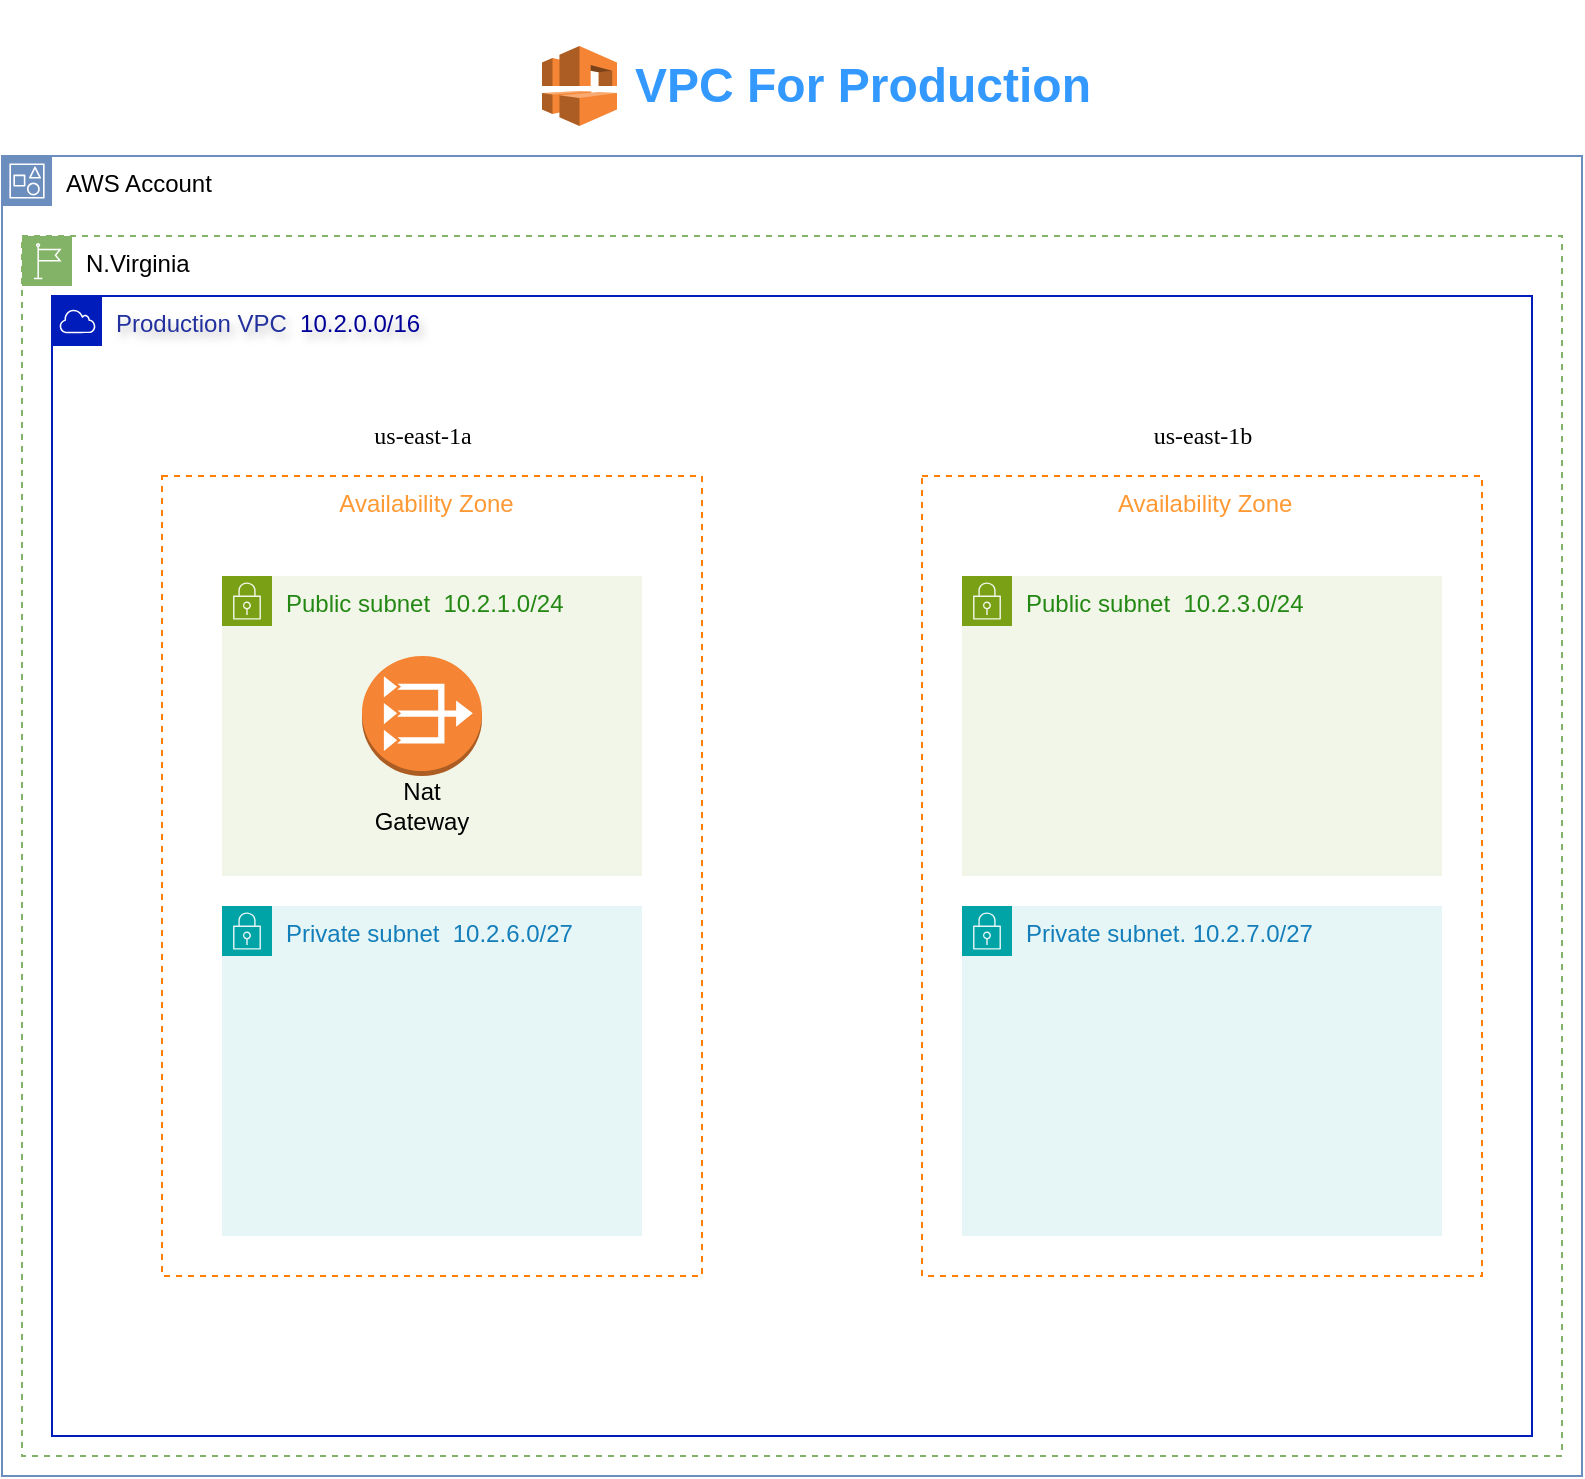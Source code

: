 <mxfile version="24.7.8">
  <diagram name="Page-1" id="XfETZsAyHI8hhnQoqCmQ">
    <mxGraphModel dx="953" dy="549" grid="1" gridSize="10" guides="1" tooltips="1" connect="1" arrows="1" fold="1" page="1" pageScale="1" pageWidth="850" pageHeight="1100" math="0" shadow="0">
      <root>
        <mxCell id="0" />
        <mxCell id="1" parent="0" />
        <mxCell id="pp6A6OlZplwwdP1IE9yG-1" value="AWS Account" style="points=[[0,0],[0.25,0],[0.5,0],[0.75,0],[1,0],[1,0.25],[1,0.5],[1,0.75],[1,1],[0.75,1],[0.5,1],[0.25,1],[0,1],[0,0.75],[0,0.5],[0,0.25]];outlineConnect=0;html=1;whiteSpace=wrap;fontSize=12;fontStyle=0;container=1;pointerEvents=0;collapsible=0;recursiveResize=0;shape=mxgraph.aws4.group;grIcon=mxgraph.aws4.group_account;verticalAlign=top;align=left;spacingLeft=30;dashed=0;fillStyle=auto;shadow=0;strokeColor=#6c8ebf;fillColor=none;" parent="1" vertex="1">
          <mxGeometry x="30" y="120" width="790" height="660" as="geometry" />
        </mxCell>
        <mxCell id="pp6A6OlZplwwdP1IE9yG-7" value="N.Virginia" style="points=[[0,0],[0.25,0],[0.5,0],[0.75,0],[1,0],[1,0.25],[1,0.5],[1,0.75],[1,1],[0.75,1],[0.5,1],[0.25,1],[0,1],[0,0.75],[0,0.5],[0,0.25]];outlineConnect=0;html=1;whiteSpace=wrap;fontSize=12;fontStyle=0;container=1;pointerEvents=0;collapsible=0;recursiveResize=0;shape=mxgraph.aws4.group;grIcon=mxgraph.aws4.group_region;strokeColor=#82b366;fillColor=default;verticalAlign=top;align=left;spacingLeft=30;dashed=1;fillStyle=solid;fontFamily=Helvetica;" parent="pp6A6OlZplwwdP1IE9yG-1" vertex="1">
          <mxGeometry x="10" y="40" width="770" height="610" as="geometry" />
        </mxCell>
        <mxCell id="pp6A6OlZplwwdP1IE9yG-8" value="Production VPC&amp;nbsp; &lt;font color=&quot;#000099&quot;&gt;10.2.0.0/16&lt;/font&gt;" style="sketch=0;outlineConnect=0;html=1;whiteSpace=wrap;fontSize=12;fontStyle=0;shape=mxgraph.aws4.group;grIcon=mxgraph.aws4.group_aws_cloud;strokeColor=#001DBC;fillColor=none;verticalAlign=top;align=left;spacingLeft=30;fontColor=#22319e;dashed=0;fillStyle=solid;pointerEvents=0;fontFamily=Helvetica;textShadow=1;" parent="pp6A6OlZplwwdP1IE9yG-7" vertex="1">
          <mxGeometry x="15" y="30" width="740" height="570" as="geometry" />
        </mxCell>
        <mxCell id="pp6A6OlZplwwdP1IE9yG-9" value="&amp;nbsp; &amp;nbsp; &amp;nbsp; &amp;nbsp; &amp;nbsp; &amp;nbsp; &amp;nbsp; &amp;nbsp; &amp;nbsp;Availability Zone" style="verticalAlign=top;fontStyle=0;whiteSpace=wrap;html=1;fillStyle=solid;pointerEvents=0;align=left;spacingLeft=30;fontFamily=Helvetica;fontSize=12;fillColor=none;strokeColor=#FF8000;labelBorderColor=none;textShadow=0;dashed=1;fontColor=#FF9933;" parent="pp6A6OlZplwwdP1IE9yG-7" vertex="1">
          <mxGeometry x="70" y="120" width="270" height="400" as="geometry" />
        </mxCell>
        <mxCell id="pp6A6OlZplwwdP1IE9yG-13" value="&amp;nbsp; &amp;nbsp; &amp;nbsp; &amp;nbsp; &amp;nbsp; &amp;nbsp; &amp;nbsp; &amp;nbsp; &amp;nbsp; &amp;nbsp; Availability Zone" style="fillColor=none;strokeColor=#FF8000;dashed=1;verticalAlign=top;fontStyle=0;whiteSpace=wrap;html=1;fillStyle=solid;pointerEvents=0;align=left;spacingLeft=30;fontFamily=Helvetica;fontSize=12;fontColor=#FF9933;" parent="pp6A6OlZplwwdP1IE9yG-7" vertex="1">
          <mxGeometry x="450" y="120" width="280" height="400" as="geometry" />
        </mxCell>
        <mxCell id="pp6A6OlZplwwdP1IE9yG-14" value="Public subnet&amp;nbsp; 10.2.1.0/24" style="points=[[0,0],[0.25,0],[0.5,0],[0.75,0],[1,0],[1,0.25],[1,0.5],[1,0.75],[1,1],[0.75,1],[0.5,1],[0.25,1],[0,1],[0,0.75],[0,0.5],[0,0.25]];outlineConnect=0;gradientColor=none;html=1;whiteSpace=wrap;fontSize=12;fontStyle=0;container=1;pointerEvents=0;collapsible=0;recursiveResize=0;shape=mxgraph.aws4.group;grIcon=mxgraph.aws4.group_security_group;grStroke=0;strokeColor=#7AA116;fillColor=#F2F6E8;verticalAlign=top;align=left;spacingLeft=30;fontColor=#248814;dashed=0;fillStyle=solid;fontFamily=Helvetica;" parent="pp6A6OlZplwwdP1IE9yG-7" vertex="1">
          <mxGeometry x="100" y="170" width="210" height="150" as="geometry" />
        </mxCell>
        <mxCell id="pp6A6OlZplwwdP1IE9yG-15" value="Public subnet&amp;nbsp; 10.2.3.0/24" style="points=[[0,0],[0.25,0],[0.5,0],[0.75,0],[1,0],[1,0.25],[1,0.5],[1,0.75],[1,1],[0.75,1],[0.5,1],[0.25,1],[0,1],[0,0.75],[0,0.5],[0,0.25]];outlineConnect=0;gradientColor=none;html=1;whiteSpace=wrap;fontSize=12;fontStyle=0;container=1;pointerEvents=0;collapsible=0;recursiveResize=0;shape=mxgraph.aws4.group;grIcon=mxgraph.aws4.group_security_group;grStroke=0;strokeColor=#7AA116;fillColor=#F2F6E8;verticalAlign=top;align=left;spacingLeft=30;fontColor=#248814;dashed=0;fillStyle=solid;fontFamily=Helvetica;" parent="pp6A6OlZplwwdP1IE9yG-7" vertex="1">
          <mxGeometry x="470" y="170" width="240" height="150" as="geometry" />
        </mxCell>
        <mxCell id="pp6A6OlZplwwdP1IE9yG-16" value="Private subnet&amp;nbsp; 10.2.6.0/27" style="points=[[0,0],[0.25,0],[0.5,0],[0.75,0],[1,0],[1,0.25],[1,0.5],[1,0.75],[1,1],[0.75,1],[0.5,1],[0.25,1],[0,1],[0,0.75],[0,0.5],[0,0.25]];outlineConnect=0;gradientColor=none;html=1;whiteSpace=wrap;fontSize=12;fontStyle=0;container=1;pointerEvents=0;collapsible=0;recursiveResize=0;shape=mxgraph.aws4.group;grIcon=mxgraph.aws4.group_security_group;grStroke=0;strokeColor=#00A4A6;fillColor=#E6F6F7;verticalAlign=top;align=left;spacingLeft=30;fontColor=#147EBA;dashed=0;fillStyle=solid;fontFamily=Helvetica;" parent="pp6A6OlZplwwdP1IE9yG-7" vertex="1">
          <mxGeometry x="100" y="335" width="210" height="165" as="geometry" />
        </mxCell>
        <mxCell id="pp6A6OlZplwwdP1IE9yG-17" value="Private subnet. 10.2.7.0/27" style="points=[[0,0],[0.25,0],[0.5,0],[0.75,0],[1,0],[1,0.25],[1,0.5],[1,0.75],[1,1],[0.75,1],[0.5,1],[0.25,1],[0,1],[0,0.75],[0,0.5],[0,0.25]];outlineConnect=0;gradientColor=none;html=1;whiteSpace=wrap;fontSize=12;fontStyle=0;container=1;pointerEvents=0;collapsible=0;recursiveResize=0;shape=mxgraph.aws4.group;grIcon=mxgraph.aws4.group_security_group;grStroke=0;strokeColor=#00A4A6;fillColor=#E6F6F7;verticalAlign=top;align=left;spacingLeft=30;fontColor=#147EBA;dashed=0;fillStyle=solid;fontFamily=Helvetica;" parent="pp6A6OlZplwwdP1IE9yG-7" vertex="1">
          <mxGeometry x="470" y="335" width="240" height="165" as="geometry" />
        </mxCell>
        <mxCell id="pp6A6OlZplwwdP1IE9yG-19" value="&lt;font face=&quot;Verdana&quot; color=&quot;#000000&quot;&gt;us-east-1a&lt;/font&gt;" style="text;strokeColor=none;fillColor=none;html=1;fontSize=12;fontStyle=0;verticalAlign=middle;align=center;fontFamily=Helvetica;fontColor=#ffffff;" parent="pp6A6OlZplwwdP1IE9yG-7" vertex="1">
          <mxGeometry x="150" y="80" width="100" height="40" as="geometry" />
        </mxCell>
        <mxCell id="pp6A6OlZplwwdP1IE9yG-20" value="&lt;font face=&quot;Verdana&quot; color=&quot;#000000&quot;&gt;us-east-1b&lt;/font&gt;" style="text;strokeColor=none;fillColor=none;html=1;fontSize=12;fontStyle=0;verticalAlign=middle;align=center;fontFamily=Helvetica;fontColor=#ffffff;" parent="pp6A6OlZplwwdP1IE9yG-7" vertex="1">
          <mxGeometry x="540" y="80" width="100" height="40" as="geometry" />
        </mxCell>
        <mxCell id="pp6A6OlZplwwdP1IE9yG-21" value="" style="outlineConnect=0;dashed=0;verticalLabelPosition=bottom;verticalAlign=top;align=center;html=1;shape=mxgraph.aws3.vpc_nat_gateway;fillColor=#F58534;gradientColor=none;fillStyle=solid;pointerEvents=0;strokeColor=#001DBC;spacingLeft=30;fontFamily=Helvetica;fontSize=12;fontColor=#ffffff;fontStyle=0;" parent="pp6A6OlZplwwdP1IE9yG-7" vertex="1">
          <mxGeometry x="170" y="210" width="60" height="60" as="geometry" />
        </mxCell>
        <mxCell id="pp6A6OlZplwwdP1IE9yG-24" value="Nat Gateway" style="text;html=1;align=center;verticalAlign=middle;whiteSpace=wrap;rounded=0;fontFamily=Helvetica;fontSize=12;fontColor=#000000;fontStyle=0;" parent="pp6A6OlZplwwdP1IE9yG-7" vertex="1">
          <mxGeometry x="170" y="270" width="60" height="30" as="geometry" />
        </mxCell>
        <mxCell id="pp6A6OlZplwwdP1IE9yG-6" value="&lt;h1 style=&quot;line-height: 220%;&quot;&gt;&lt;font color=&quot;#3399ff&quot; style=&quot;font-size: 24px;&quot;&gt;VPC For Production&lt;/font&gt;&lt;/h1&gt;" style="text;strokeColor=none;fillColor=none;html=1;fontSize=12;fontStyle=0;verticalAlign=middle;align=center;fontFamily=Helvetica;fontColor=#ffffff;strokeWidth=2;" parent="1" vertex="1">
          <mxGeometry x="410" y="60" width="100" height="50" as="geometry" />
        </mxCell>
        <mxCell id="pp6A6OlZplwwdP1IE9yG-25" value="" style="outlineConnect=0;dashed=0;verticalLabelPosition=bottom;verticalAlign=top;align=center;html=1;shape=mxgraph.aws3.vpc;fillColor=#F58534;gradientColor=none;fillStyle=solid;pointerEvents=0;strokeColor=#001DBC;spacingLeft=30;fontFamily=Helvetica;fontSize=12;fontColor=#ffffff;fontStyle=0;" parent="1" vertex="1">
          <mxGeometry x="300" y="65" width="37.5" height="40" as="geometry" />
        </mxCell>
      </root>
    </mxGraphModel>
  </diagram>
</mxfile>
